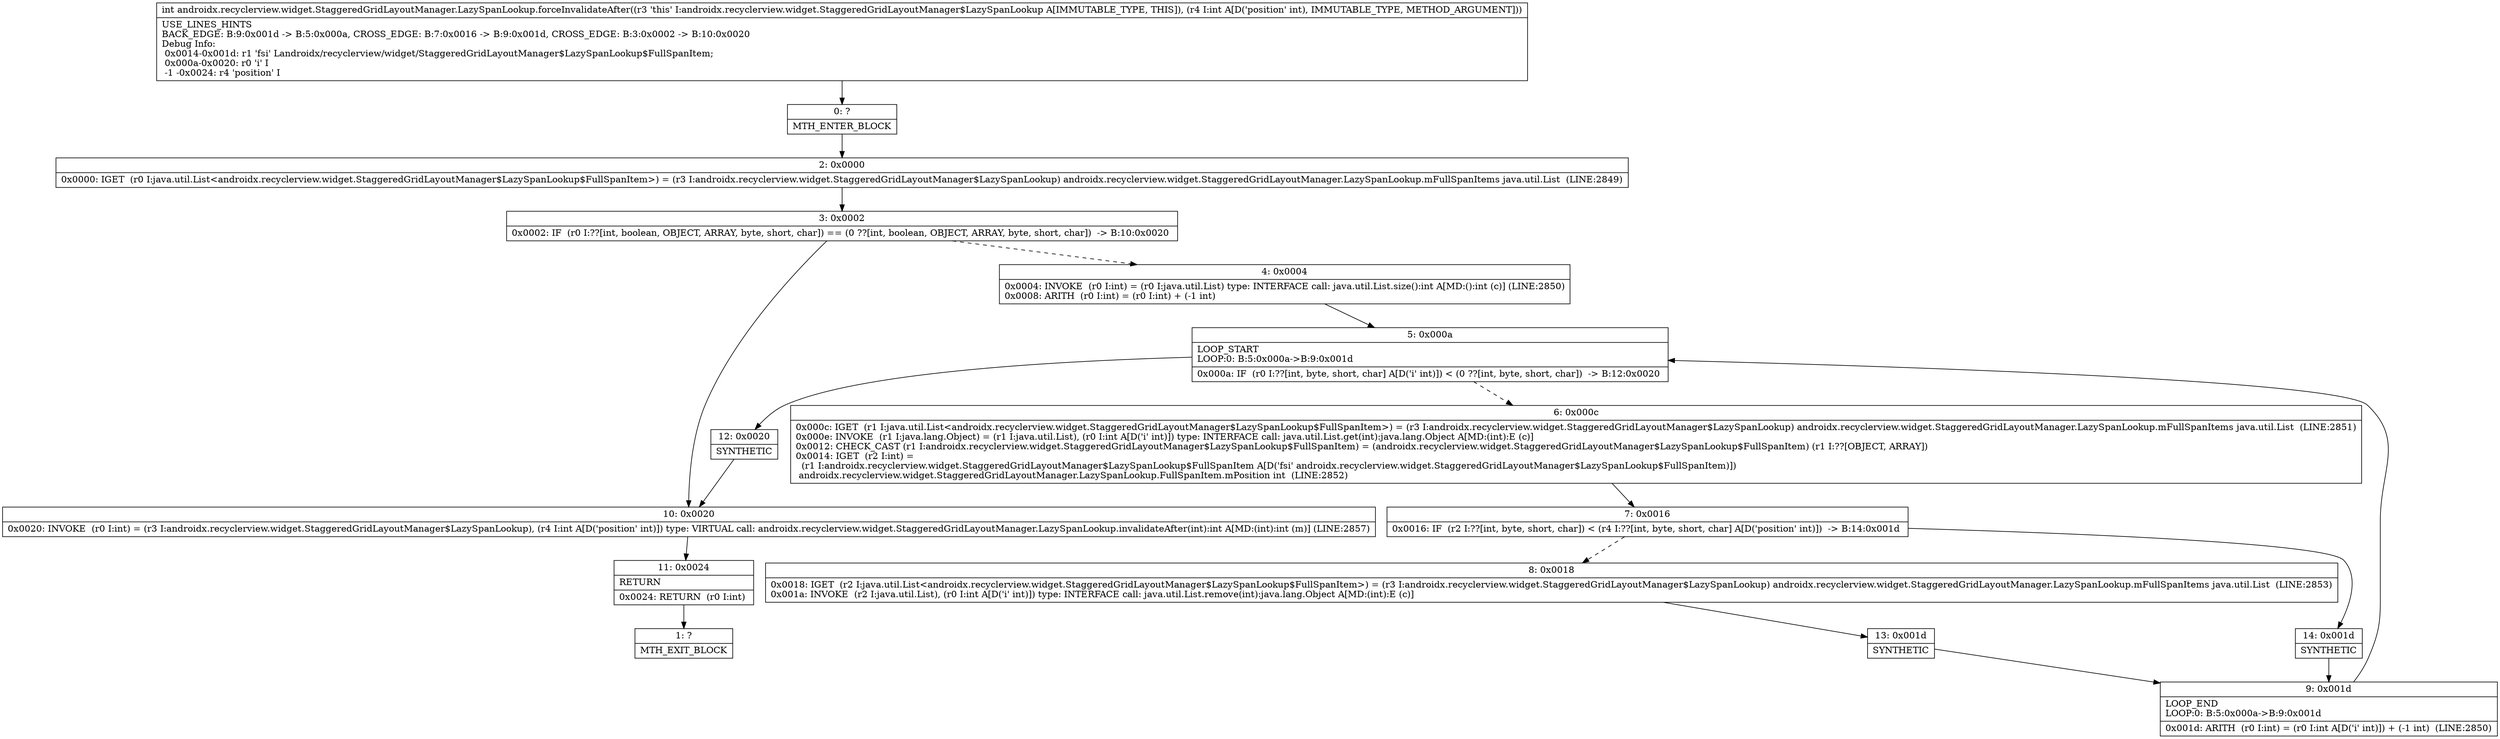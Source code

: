 digraph "CFG forandroidx.recyclerview.widget.StaggeredGridLayoutManager.LazySpanLookup.forceInvalidateAfter(I)I" {
Node_0 [shape=record,label="{0\:\ ?|MTH_ENTER_BLOCK\l}"];
Node_2 [shape=record,label="{2\:\ 0x0000|0x0000: IGET  (r0 I:java.util.List\<androidx.recyclerview.widget.StaggeredGridLayoutManager$LazySpanLookup$FullSpanItem\>) = (r3 I:androidx.recyclerview.widget.StaggeredGridLayoutManager$LazySpanLookup) androidx.recyclerview.widget.StaggeredGridLayoutManager.LazySpanLookup.mFullSpanItems java.util.List  (LINE:2849)\l}"];
Node_3 [shape=record,label="{3\:\ 0x0002|0x0002: IF  (r0 I:??[int, boolean, OBJECT, ARRAY, byte, short, char]) == (0 ??[int, boolean, OBJECT, ARRAY, byte, short, char])  \-\> B:10:0x0020 \l}"];
Node_4 [shape=record,label="{4\:\ 0x0004|0x0004: INVOKE  (r0 I:int) = (r0 I:java.util.List) type: INTERFACE call: java.util.List.size():int A[MD:():int (c)] (LINE:2850)\l0x0008: ARITH  (r0 I:int) = (r0 I:int) + (\-1 int) \l}"];
Node_5 [shape=record,label="{5\:\ 0x000a|LOOP_START\lLOOP:0: B:5:0x000a\-\>B:9:0x001d\l|0x000a: IF  (r0 I:??[int, byte, short, char] A[D('i' int)]) \< (0 ??[int, byte, short, char])  \-\> B:12:0x0020 \l}"];
Node_6 [shape=record,label="{6\:\ 0x000c|0x000c: IGET  (r1 I:java.util.List\<androidx.recyclerview.widget.StaggeredGridLayoutManager$LazySpanLookup$FullSpanItem\>) = (r3 I:androidx.recyclerview.widget.StaggeredGridLayoutManager$LazySpanLookup) androidx.recyclerview.widget.StaggeredGridLayoutManager.LazySpanLookup.mFullSpanItems java.util.List  (LINE:2851)\l0x000e: INVOKE  (r1 I:java.lang.Object) = (r1 I:java.util.List), (r0 I:int A[D('i' int)]) type: INTERFACE call: java.util.List.get(int):java.lang.Object A[MD:(int):E (c)]\l0x0012: CHECK_CAST (r1 I:androidx.recyclerview.widget.StaggeredGridLayoutManager$LazySpanLookup$FullSpanItem) = (androidx.recyclerview.widget.StaggeredGridLayoutManager$LazySpanLookup$FullSpanItem) (r1 I:??[OBJECT, ARRAY]) \l0x0014: IGET  (r2 I:int) = \l  (r1 I:androidx.recyclerview.widget.StaggeredGridLayoutManager$LazySpanLookup$FullSpanItem A[D('fsi' androidx.recyclerview.widget.StaggeredGridLayoutManager$LazySpanLookup$FullSpanItem)])\l androidx.recyclerview.widget.StaggeredGridLayoutManager.LazySpanLookup.FullSpanItem.mPosition int  (LINE:2852)\l}"];
Node_7 [shape=record,label="{7\:\ 0x0016|0x0016: IF  (r2 I:??[int, byte, short, char]) \< (r4 I:??[int, byte, short, char] A[D('position' int)])  \-\> B:14:0x001d \l}"];
Node_8 [shape=record,label="{8\:\ 0x0018|0x0018: IGET  (r2 I:java.util.List\<androidx.recyclerview.widget.StaggeredGridLayoutManager$LazySpanLookup$FullSpanItem\>) = (r3 I:androidx.recyclerview.widget.StaggeredGridLayoutManager$LazySpanLookup) androidx.recyclerview.widget.StaggeredGridLayoutManager.LazySpanLookup.mFullSpanItems java.util.List  (LINE:2853)\l0x001a: INVOKE  (r2 I:java.util.List), (r0 I:int A[D('i' int)]) type: INTERFACE call: java.util.List.remove(int):java.lang.Object A[MD:(int):E (c)]\l}"];
Node_13 [shape=record,label="{13\:\ 0x001d|SYNTHETIC\l}"];
Node_9 [shape=record,label="{9\:\ 0x001d|LOOP_END\lLOOP:0: B:5:0x000a\-\>B:9:0x001d\l|0x001d: ARITH  (r0 I:int) = (r0 I:int A[D('i' int)]) + (\-1 int)  (LINE:2850)\l}"];
Node_14 [shape=record,label="{14\:\ 0x001d|SYNTHETIC\l}"];
Node_12 [shape=record,label="{12\:\ 0x0020|SYNTHETIC\l}"];
Node_10 [shape=record,label="{10\:\ 0x0020|0x0020: INVOKE  (r0 I:int) = (r3 I:androidx.recyclerview.widget.StaggeredGridLayoutManager$LazySpanLookup), (r4 I:int A[D('position' int)]) type: VIRTUAL call: androidx.recyclerview.widget.StaggeredGridLayoutManager.LazySpanLookup.invalidateAfter(int):int A[MD:(int):int (m)] (LINE:2857)\l}"];
Node_11 [shape=record,label="{11\:\ 0x0024|RETURN\l|0x0024: RETURN  (r0 I:int) \l}"];
Node_1 [shape=record,label="{1\:\ ?|MTH_EXIT_BLOCK\l}"];
MethodNode[shape=record,label="{int androidx.recyclerview.widget.StaggeredGridLayoutManager.LazySpanLookup.forceInvalidateAfter((r3 'this' I:androidx.recyclerview.widget.StaggeredGridLayoutManager$LazySpanLookup A[IMMUTABLE_TYPE, THIS]), (r4 I:int A[D('position' int), IMMUTABLE_TYPE, METHOD_ARGUMENT]))  | USE_LINES_HINTS\lBACK_EDGE: B:9:0x001d \-\> B:5:0x000a, CROSS_EDGE: B:7:0x0016 \-\> B:9:0x001d, CROSS_EDGE: B:3:0x0002 \-\> B:10:0x0020\lDebug Info:\l  0x0014\-0x001d: r1 'fsi' Landroidx\/recyclerview\/widget\/StaggeredGridLayoutManager$LazySpanLookup$FullSpanItem;\l  0x000a\-0x0020: r0 'i' I\l  \-1 \-0x0024: r4 'position' I\l}"];
MethodNode -> Node_0;Node_0 -> Node_2;
Node_2 -> Node_3;
Node_3 -> Node_4[style=dashed];
Node_3 -> Node_10;
Node_4 -> Node_5;
Node_5 -> Node_6[style=dashed];
Node_5 -> Node_12;
Node_6 -> Node_7;
Node_7 -> Node_8[style=dashed];
Node_7 -> Node_14;
Node_8 -> Node_13;
Node_13 -> Node_9;
Node_9 -> Node_5;
Node_14 -> Node_9;
Node_12 -> Node_10;
Node_10 -> Node_11;
Node_11 -> Node_1;
}

